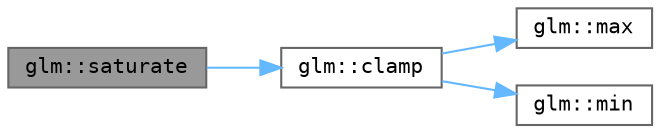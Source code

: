 digraph "glm::saturate"
{
 // LATEX_PDF_SIZE
  bgcolor="transparent";
  edge [fontname=Terminal,fontsize=10,labelfontname=Helvetica,labelfontsize=10];
  node [fontname=Terminal,fontsize=10,shape=box,height=0.2,width=0.4];
  rankdir="LR";
  Node1 [label="glm::saturate",height=0.2,width=0.4,color="gray40", fillcolor="grey60", style="filled", fontcolor="black",tooltip="Returns clamp(x, 0, 1) for each component in x. (From GLM_GTX_compatibility)"];
  Node1 -> Node2 [color="steelblue1",style="solid"];
  Node2 [label="glm::clamp",height=0.2,width=0.4,color="grey40", fillcolor="white", style="filled",URL="$group__core__func__common.html#ga7cd77683da6361e297c56443fc70806d",tooltip=" "];
  Node2 -> Node3 [color="steelblue1",style="solid"];
  Node3 [label="glm::max",height=0.2,width=0.4,color="grey40", fillcolor="white", style="filled",URL="$group__core__func__common.html#gae02d42887fc5570451f880e3c624b9ac",tooltip=" "];
  Node2 -> Node4 [color="steelblue1",style="solid"];
  Node4 [label="glm::min",height=0.2,width=0.4,color="grey40", fillcolor="white", style="filled",URL="$group__core__func__common.html#ga6cf8098827054a270ee36b18e30d471d",tooltip=" "];
}
